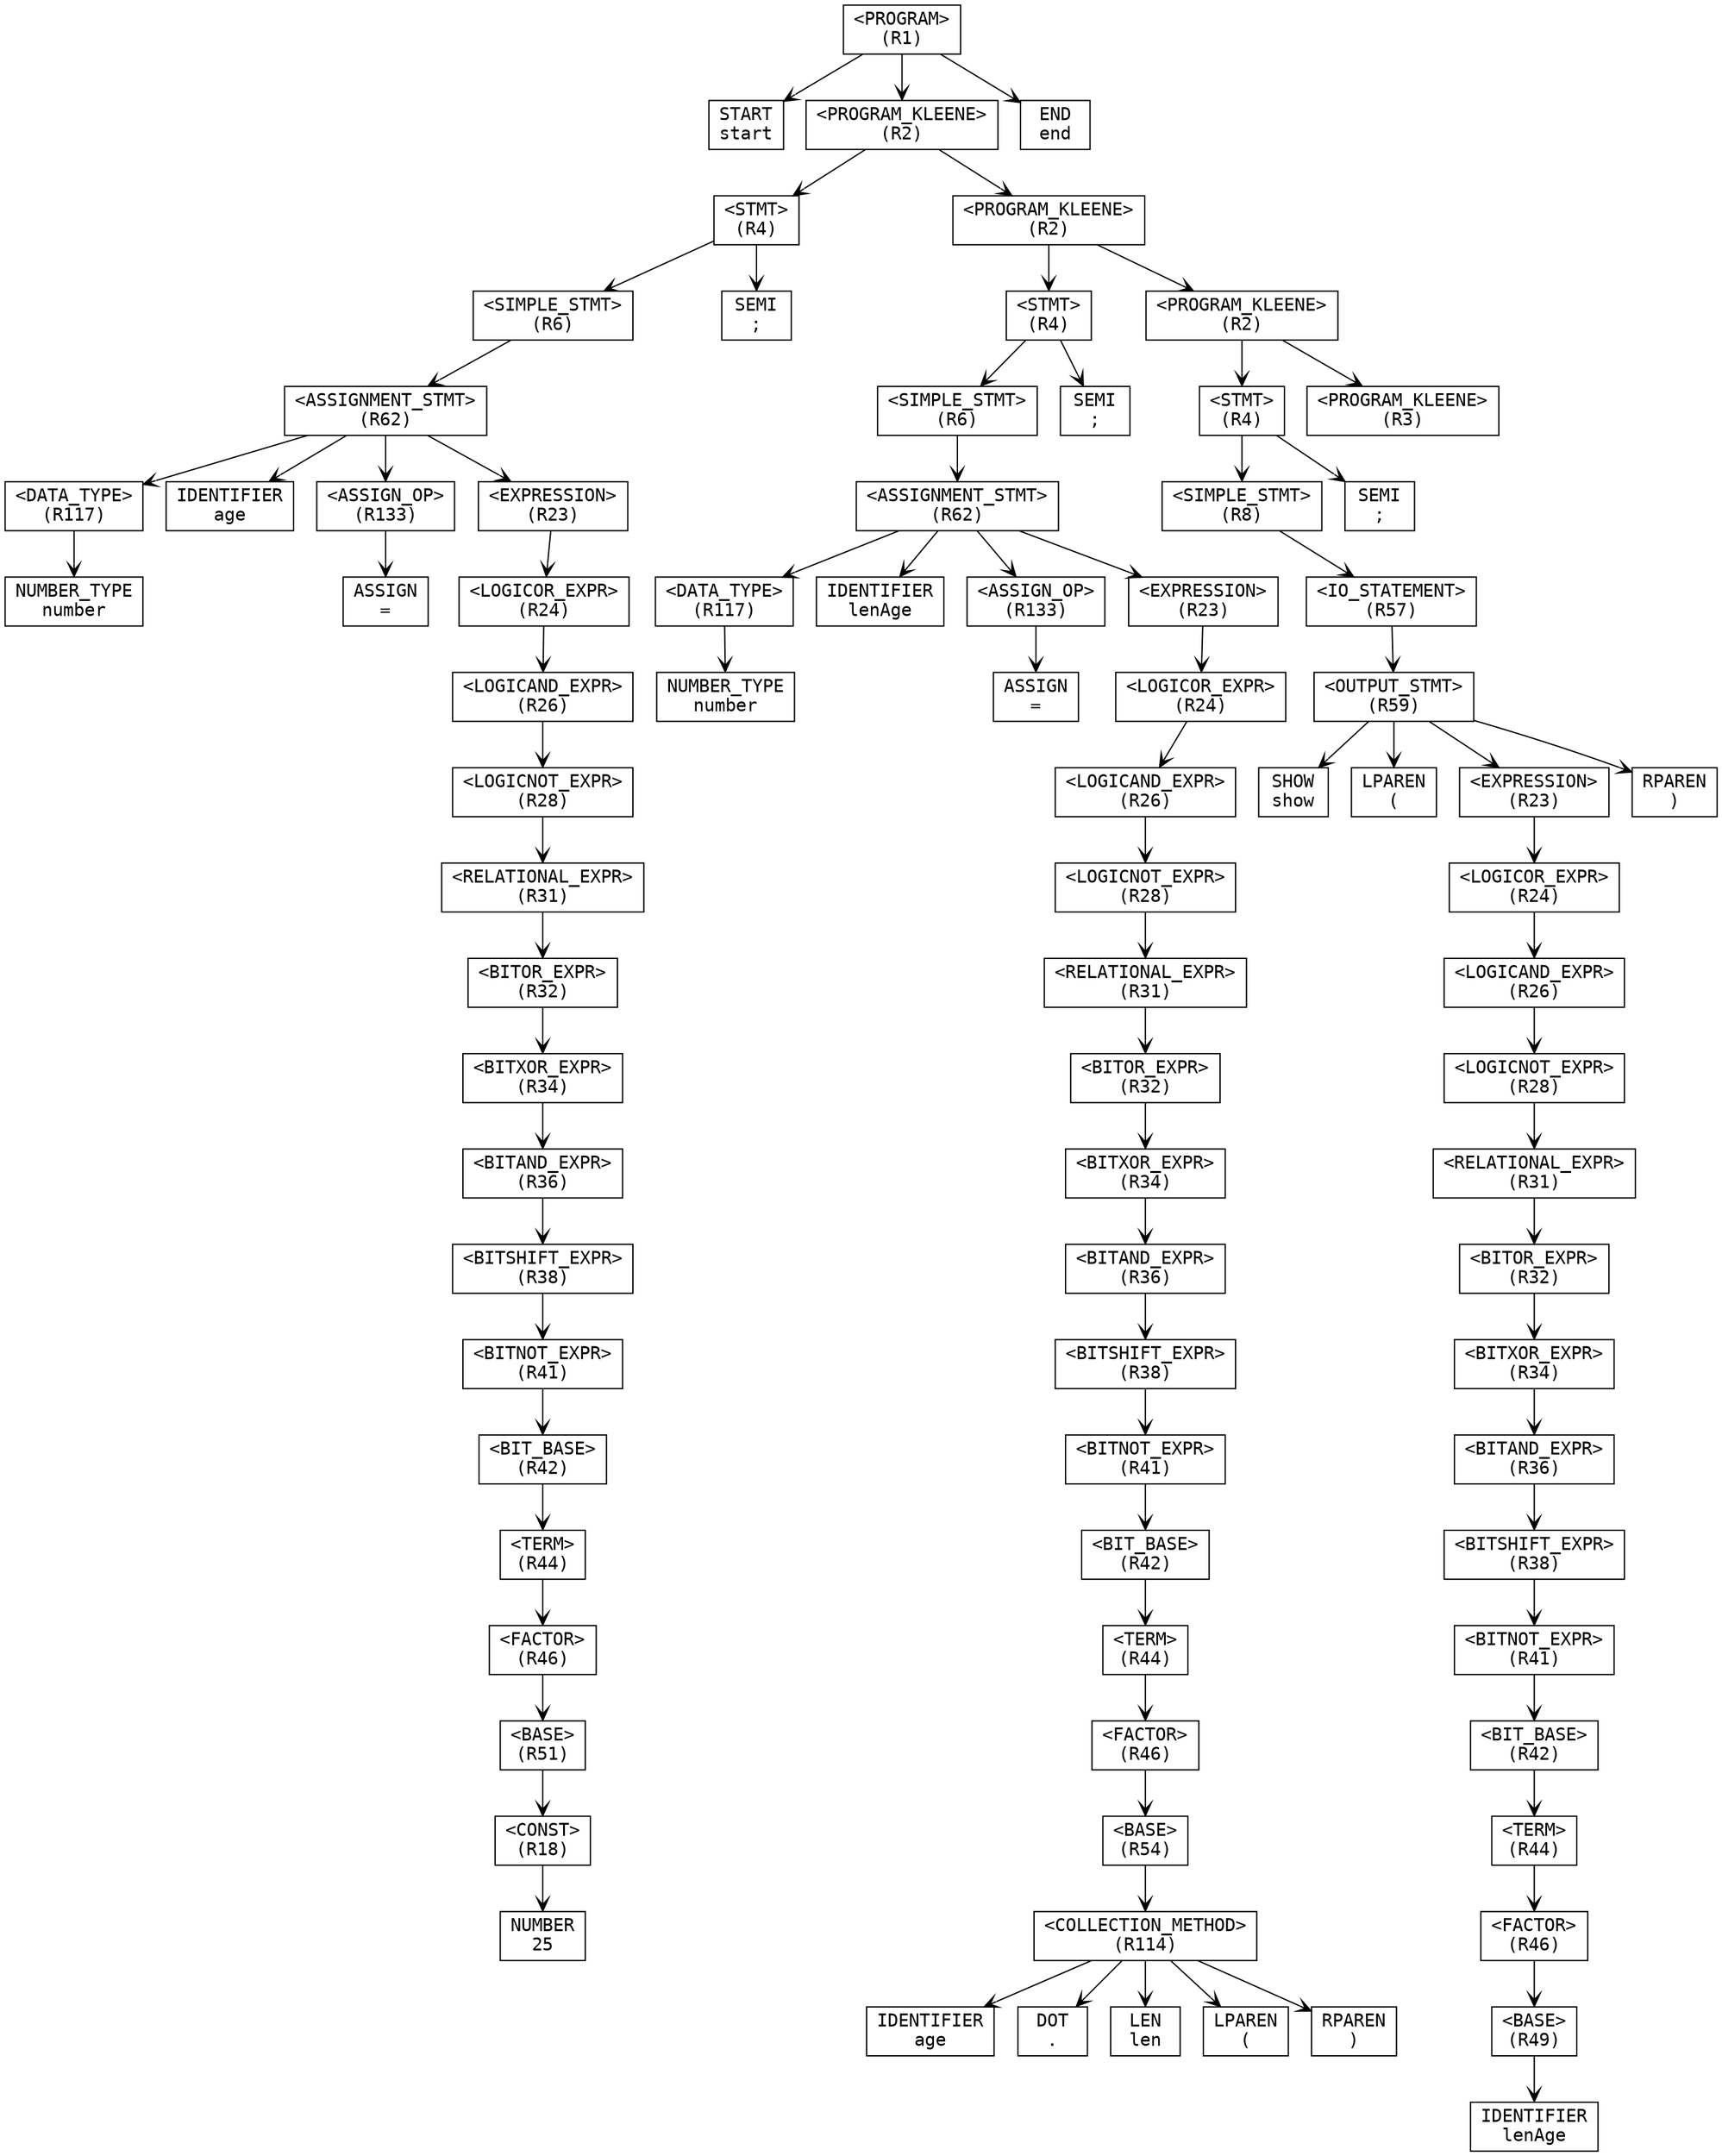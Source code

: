digraph ParseTree {
  node [shape=box, fontname="Courier"];
  edge [arrowhead=vee];
  n226166377 [label="<PROGRAM>\n(R1)"];
  n608316716 [label="START\nstart"];
  n226166377 -> n608316716;
  n1164663681 [label="<PROGRAM_KLEENE>\n(R2)"];
  n941314128 [label="<STMT>\n(R4)"];
  n1092214357 [label="<SIMPLE_STMT>\n(R6)"];
  n1504951161 [label="<ASSIGNMENT_STMT>\n(R62)"];
  n1176192157 [label="<DATA_TYPE>\n(R117)"];
  n610276830 [label="NUMBER_TYPE\nnumber"];
  n1176192157 -> n610276830;
  n1504951161 -> n1176192157;
  n730106993 [label="IDENTIFIER\nage"];
  n1504951161 -> n730106993;
  n1873318411 [label="<ASSIGN_OP>\n(R133)"];
  n1938492623 [label="ASSIGN\n="];
  n1873318411 -> n1938492623;
  n1504951161 -> n1873318411;
  n1465985413 [label="<EXPRESSION>\n(R23)"];
  n1485422620 [label="<LOGICOR_EXPR>\n(R24)"];
  n1939487180 [label="<LOGICAND_EXPR>\n(R26)"];
  n1482468868 [label="<LOGICNOT_EXPR>\n(R28)"];
  n103778699 [label="<RELATIONAL_EXPR>\n(R31)"];
  n279978098 [label="<BITOR_EXPR>\n(R32)"];
  n843460593 [label="<BITXOR_EXPR>\n(R34)"];
  n265788211 [label="<BITAND_EXPR>\n(R36)"];
  n1976445075 [label="<BITSHIFT_EXPR>\n(R38)"];
  n1693197800 [label="<BITNOT_EXPR>\n(R41)"];
  n1733732131 [label="<BIT_BASE>\n(R42)"];
  n1424729849 [label="<TERM>\n(R44)"];
  n1348830791 [label="<FACTOR>\n(R46)"];
  n1428372166 [label="<BASE>\n(R51)"];
  n127852798 [label="<CONST>\n(R18)"];
  n248201882 [label="NUMBER\n25"];
  n127852798 -> n248201882;
  n1428372166 -> n127852798;
  n1348830791 -> n1428372166;
  n1424729849 -> n1348830791;
  n1733732131 -> n1424729849;
  n1693197800 -> n1733732131;
  n1976445075 -> n1693197800;
  n265788211 -> n1976445075;
  n843460593 -> n265788211;
  n279978098 -> n843460593;
  n103778699 -> n279978098;
  n1482468868 -> n103778699;
  n1939487180 -> n1482468868;
  n1485422620 -> n1939487180;
  n1465985413 -> n1485422620;
  n1504951161 -> n1465985413;
  n1092214357 -> n1504951161;
  n941314128 -> n1092214357;
  n1918937786 [label="SEMI\n;"];
  n941314128 -> n1918937786;
  n1164663681 -> n941314128;
  n1054427962 [label="<PROGRAM_KLEENE>\n(R2)"];
  n1311823119 [label="<STMT>\n(R4)"];
  n448496065 [label="<SIMPLE_STMT>\n(R6)"];
  n1836703062 [label="<ASSIGNMENT_STMT>\n(R62)"];
  n428723032 [label="<DATA_TYPE>\n(R117)"];
  n1365114315 [label="NUMBER_TYPE\nnumber"];
  n428723032 -> n1365114315;
  n1836703062 -> n428723032;
  n397331368 [label="IDENTIFIER\nlenAge"];
  n1836703062 -> n397331368;
  n882784102 [label="<ASSIGN_OP>\n(R133)"];
  n1128201638 [label="ASSIGN\n="];
  n882784102 -> n1128201638;
  n1836703062 -> n882784102;
  n2100556719 [label="<EXPRESSION>\n(R23)"];
  n480347178 [label="<LOGICOR_EXPR>\n(R24)"];
  n1505863135 [label="<LOGICAND_EXPR>\n(R26)"];
  n1831252108 [label="<LOGICNOT_EXPR>\n(R28)"];
  n258643980 [label="<RELATIONAL_EXPR>\n(R31)"];
  n536534303 [label="<BITOR_EXPR>\n(R32)"];
  n1262582882 [label="<BITXOR_EXPR>\n(R34)"];
  n331028310 [label="<BITAND_EXPR>\n(R36)"];
  n1221220309 [label="<BITSHIFT_EXPR>\n(R38)"];
  n26307062 [label="<BITNOT_EXPR>\n(R41)"];
  n1106487242 [label="<BIT_BASE>\n(R42)"];
  n179902725 [label="<TERM>\n(R44)"];
  n282559352 [label="<FACTOR>\n(R46)"];
  n444831309 [label="<BASE>\n(R54)"];
  n1175629600 [label="<COLLECTION_METHOD>\n(R114)"];
  n69330902 [label="IDENTIFIER\nage"];
  n1175629600 -> n69330902;
  n683763817 [label="DOT\n."];
  n1175629600 -> n683763817;
  n787915458 [label="LEN\nlen"];
  n1175629600 -> n787915458;
  n2102289299 [label="LPAREN\n("];
  n1175629600 -> n2102289299;
  n1985623227 [label="RPAREN\n)"];
  n1175629600 -> n1985623227;
  n444831309 -> n1175629600;
  n282559352 -> n444831309;
  n179902725 -> n282559352;
  n1106487242 -> n179902725;
  n26307062 -> n1106487242;
  n1221220309 -> n26307062;
  n331028310 -> n1221220309;
  n1262582882 -> n331028310;
  n536534303 -> n1262582882;
  n258643980 -> n536534303;
  n1831252108 -> n258643980;
  n1505863135 -> n1831252108;
  n480347178 -> n1505863135;
  n2100556719 -> n480347178;
  n1836703062 -> n2100556719;
  n448496065 -> n1836703062;
  n1311823119 -> n448496065;
  n1442547769 [label="SEMI\n;"];
  n1311823119 -> n1442547769;
  n1054427962 -> n1311823119;
  n1317060854 [label="<PROGRAM_KLEENE>\n(R2)"];
  n1079795790 [label="<STMT>\n(R4)"];
  n1736731410 [label="<SIMPLE_STMT>\n(R8)"];
  n1849134491 [label="<IO_STATEMENT>\n(R57)"];
  n653813723 [label="<OUTPUT_STMT>\n(R59)"];
  n92618074 [label="SHOW\nshow"];
  n653813723 -> n92618074;
  n1100810755 [label="LPAREN\n("];
  n653813723 -> n1100810755;
  n328469758 [label="<EXPRESSION>\n(R23)"];
  n1983346664 [label="<LOGICOR_EXPR>\n(R24)"];
  n1526004633 [label="<LOGICAND_EXPR>\n(R26)"];
  n1938833366 [label="<LOGICNOT_EXPR>\n(R28)"];
  n1087389350 [label="<RELATIONAL_EXPR>\n(R31)"];
  n227907939 [label="<BITOR_EXPR>\n(R32)"];
  n1891664763 [label="<BITXOR_EXPR>\n(R34)"];
  n39611450 [label="<BITAND_EXPR>\n(R36)"];
  n1127765977 [label="<BITSHIFT_EXPR>\n(R38)"];
  n1657245788 [label="<BITNOT_EXPR>\n(R41)"];
  n375921700 [label="<BIT_BASE>\n(R42)"];
  n1999937391 [label="<TERM>\n(R44)"];
  n1991477455 [label="<FACTOR>\n(R46)"];
  n682144565 [label="<BASE>\n(R49)"];
  n2121728824 [label="IDENTIFIER\nlenAge"];
  n682144565 -> n2121728824;
  n1991477455 -> n682144565;
  n1999937391 -> n1991477455;
  n375921700 -> n1999937391;
  n1657245788 -> n375921700;
  n1127765977 -> n1657245788;
  n39611450 -> n1127765977;
  n1891664763 -> n39611450;
  n227907939 -> n1891664763;
  n1087389350 -> n227907939;
  n1938833366 -> n1087389350;
  n1526004633 -> n1938833366;
  n1983346664 -> n1526004633;
  n328469758 -> n1983346664;
  n653813723 -> n328469758;
  n761996414 [label="RPAREN\n)"];
  n653813723 -> n761996414;
  n1849134491 -> n653813723;
  n1736731410 -> n1849134491;
  n1079795790 -> n1736731410;
  n1198798060 [label="SEMI\n;"];
  n1079795790 -> n1198798060;
  n1317060854 -> n1079795790;
  n707270188 [label="<PROGRAM_KLEENE>\n(R3)"];
  n1317060854 -> n707270188;
  n1054427962 -> n1317060854;
  n1164663681 -> n1054427962;
  n226166377 -> n1164663681;
  n1820376722 [label="END\nend"];
  n226166377 -> n1820376722;
}